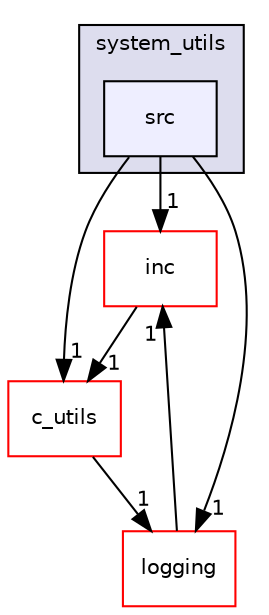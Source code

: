 digraph "src/utils/system_utils/src" {
  compound=true
  node [ fontsize="10", fontname="Helvetica"];
  edge [ labelfontsize="10", labelfontname="Helvetica"];
  subgraph clusterdir_372fcbdb96f241679cb7c92fe5991342 {
    graph [ bgcolor="#ddddee", pencolor="black", label="system_utils" fontname="Helvetica", fontsize="10", URL="dir_372fcbdb96f241679cb7c92fe5991342.html"]
  dir_9721db8a976d1faac030a8e3f9a2ba5c [shape=box, label="src", style="filled", fillcolor="#eeeeff", pencolor="black", URL="dir_9721db8a976d1faac030a8e3f9a2ba5c.html"];
  }
  dir_7f6940e8ce446c5e534ef47d0055b48d [shape=box label="inc" fillcolor="white" style="filled" color="red" URL="dir_7f6940e8ce446c5e534ef47d0055b48d.html"];
  dir_defa76d82d084e8131791c5f3e6d181e [shape=box label="c_utils" fillcolor="white" style="filled" color="red" URL="dir_defa76d82d084e8131791c5f3e6d181e.html"];
  dir_b3320b59a4aa4a7431bc8488b87009bf [shape=box label="logging" fillcolor="white" style="filled" color="red" URL="dir_b3320b59a4aa4a7431bc8488b87009bf.html"];
  dir_7f6940e8ce446c5e534ef47d0055b48d->dir_defa76d82d084e8131791c5f3e6d181e [headlabel="1", labeldistance=1.5 headhref="dir_000230_000155.html"];
  dir_defa76d82d084e8131791c5f3e6d181e->dir_b3320b59a4aa4a7431bc8488b87009bf [headlabel="1", labeldistance=1.5 headhref="dir_000155_000143.html"];
  dir_9721db8a976d1faac030a8e3f9a2ba5c->dir_7f6940e8ce446c5e534ef47d0055b48d [headlabel="1", labeldistance=1.5 headhref="dir_000232_000230.html"];
  dir_9721db8a976d1faac030a8e3f9a2ba5c->dir_defa76d82d084e8131791c5f3e6d181e [headlabel="1", labeldistance=1.5 headhref="dir_000232_000155.html"];
  dir_9721db8a976d1faac030a8e3f9a2ba5c->dir_b3320b59a4aa4a7431bc8488b87009bf [headlabel="1", labeldistance=1.5 headhref="dir_000232_000143.html"];
  dir_b3320b59a4aa4a7431bc8488b87009bf->dir_7f6940e8ce446c5e534ef47d0055b48d [headlabel="1", labeldistance=1.5 headhref="dir_000143_000230.html"];
}
